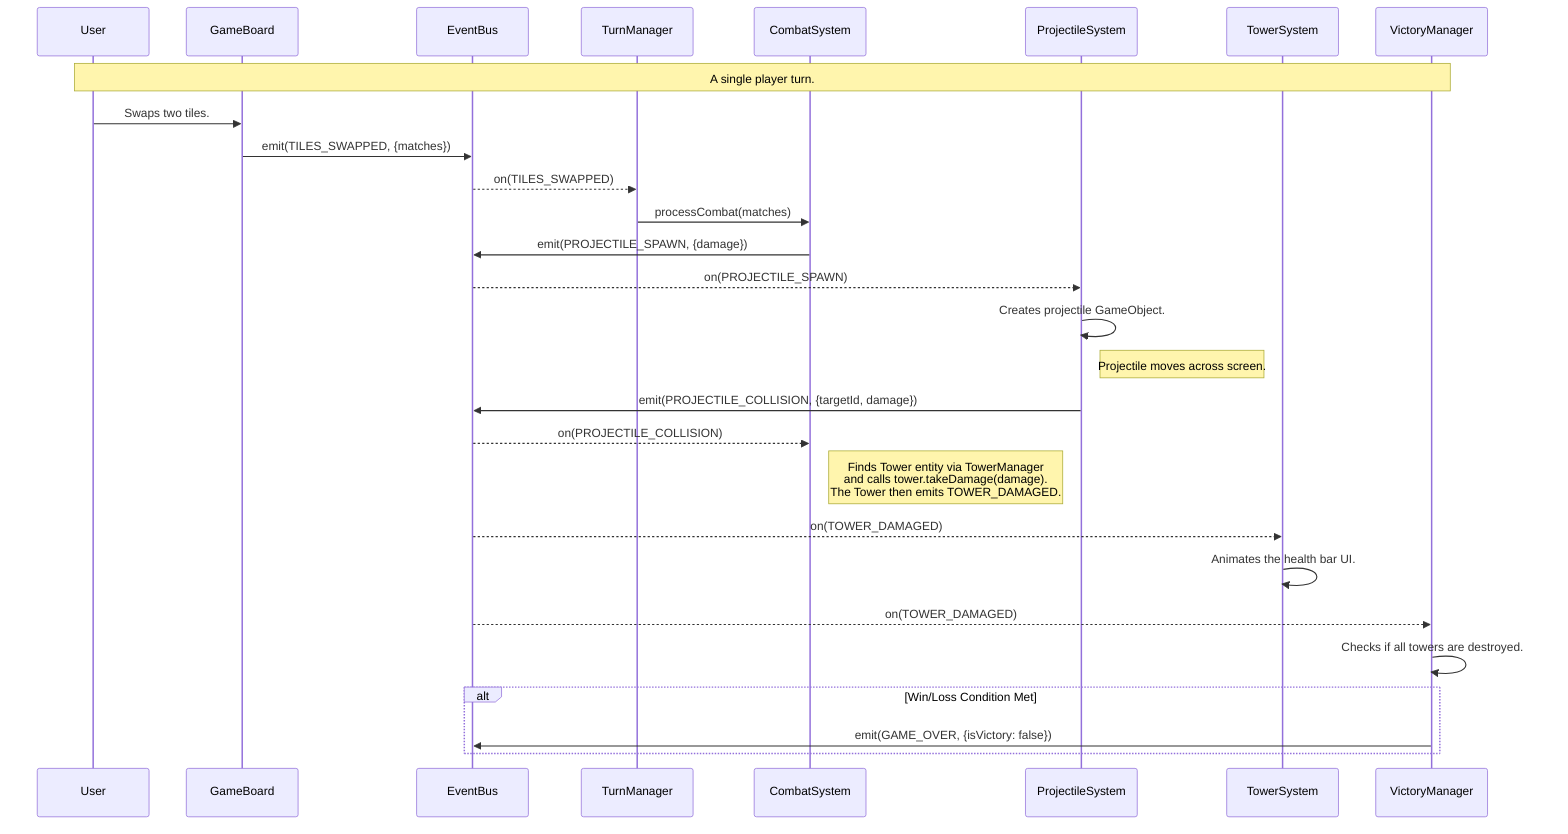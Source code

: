 sequenceDiagram

    participant User

    participant GameBoard

    participant EventBus

    participant TurnManager

    participant CombatSystem

    participant ProjectileSystem

    participant TowerSystem

    participant VictoryManager



    Note over User, VictoryManager: A single player turn.



    %% Player Action

    User->>GameBoard: Swaps two tiles.

    GameBoard->>EventBus: emit(TILES_SWAPPED, {matches})

    

    %% Turn & Combat Logic

    EventBus-->>TurnManager: on(TILES_SWAPPED)

    TurnManager->>CombatSystem: processCombat(matches)

    CombatSystem->>EventBus: emit(PROJECTILE_SPAWN, {damage})



    %% Projectile & Collision

    EventBus-->>ProjectileSystem: on(PROJECTILE_SPAWN)

    ProjectileSystem->>ProjectileSystem: Creates projectile GameObject.

    Note right of ProjectileSystem: Projectile moves across screen.

    ProjectileSystem->>EventBus: emit(PROJECTILE_COLLISION, {targetId, damage})

    

    %% Systems React to Collision

    EventBus-->>CombatSystem: on(PROJECTILE_COLLISION)

    Note right of CombatSystem: Finds Tower entity via TowerManager <br/> and calls tower.takeDamage(damage). <br/> The Tower then emits TOWER_DAMAGED.



    EventBus-->>TowerSystem: on(TOWER_DAMAGED)

    TowerSystem->>TowerSystem: Animates the health bar UI.



    EventBus-->>VictoryManager: on(TOWER_DAMAGED)

    VictoryManager->>VictoryManager: Checks if all towers are destroyed.

    alt Win/Loss Condition Met

        VictoryManager->>EventBus: emit(GAME_OVER, {isVictory: false})

    end